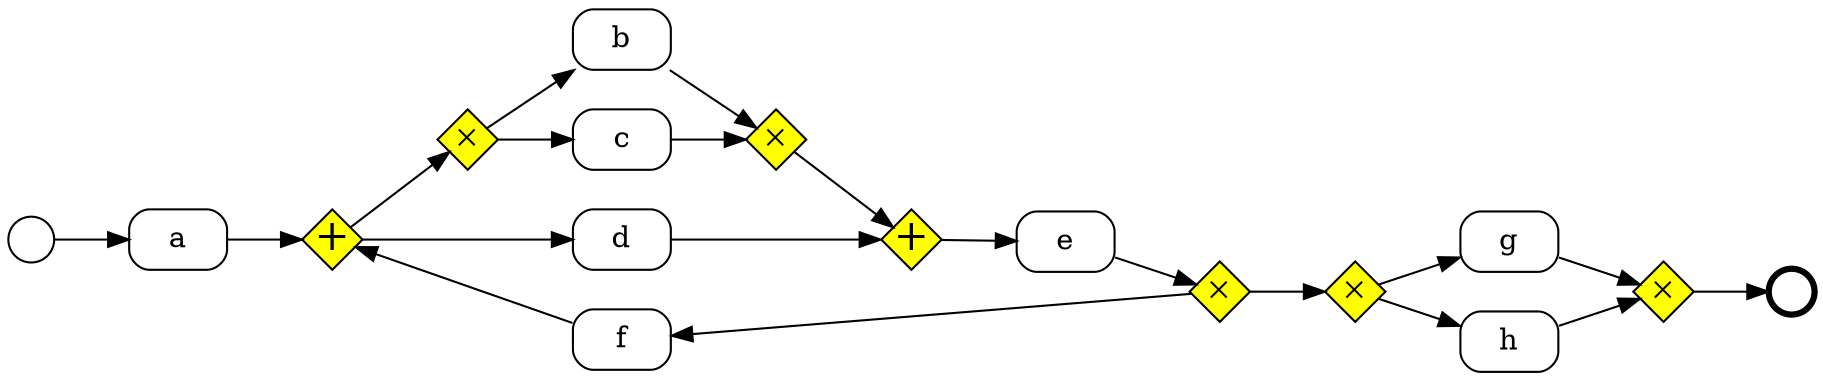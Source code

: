 digraph G {
  rankdir=LR;
  subgraph place {
    node [shape=circle,fixedsize=true,label="",height=.3,width=.3];
    in;
    out[penwidth=3];
  }
  subgraph xorgate {
    node [shape=diamond,fixedsize=true,width=.4,height=.4,label=<&#x2715;>,fontsize=12,style=filled,fillcolor=yellow]
    x1; x2; x3; x4; x6
  }
  subgraph andgate {
    node [shape=diamond,fixedsize=true,width=.4,height=.4 label=<&#43;>,fontsize=20,style=filled,fillcolor=yellow]
    a1; a2;
  }
  subgraph optgate {
    node [shape=diamond,fixedsize=true,width=.4,height=.4,label=<&#9711;>,fontsize=12,style=filled,fillcolor=yellow]

  }
  subgraph transitions {
    node [shape=Mrecord,height=0.4,width=.65];
    a; b; c; d; e; f; g; h;
  }
  subgraph skip {
    node [shape=rect,label="",height=0.4,width=.4,style=filled,fillcolor=black];

  }

  # align horizontally
  {edge [weight=1]; a;e}

  in->a;
  x1->b->x2;
  x1->c->x2;
  a->a1->x1;
  x2->a2;
  a1->d->a2;
  a2->e;
  x6->x3;
  e->x6->f->a1;
  x3->g->x4;
  x3->h->x4;
  x4->out;
  # align vertically
  {rank=same; b;c;d;f}
}